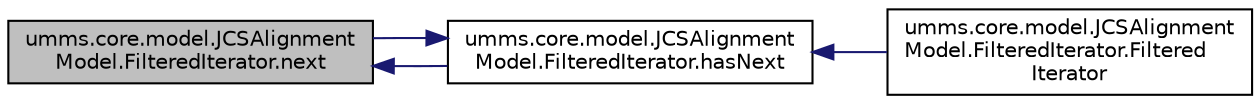 digraph "umms.core.model.JCSAlignmentModel.FilteredIterator.next"
{
  edge [fontname="Helvetica",fontsize="10",labelfontname="Helvetica",labelfontsize="10"];
  node [fontname="Helvetica",fontsize="10",shape=record];
  rankdir="LR";
  Node1 [label="umms.core.model.JCSAlignment\lModel.FilteredIterator.next",height=0.2,width=0.4,color="black", fillcolor="grey75", style="filled" fontcolor="black"];
  Node1 -> Node2 [dir="back",color="midnightblue",fontsize="10",style="solid"];
  Node2 [label="umms.core.model.JCSAlignment\lModel.FilteredIterator.hasNext",height=0.2,width=0.4,color="black", fillcolor="white", style="filled",URL="$classumms_1_1core_1_1model_1_1_j_c_s_alignment_model_1_1_filtered_iterator.html#ac7b5d4d17b77a32c444767fd37397388"];
  Node2 -> Node3 [dir="back",color="midnightblue",fontsize="10",style="solid"];
  Node3 [label="umms.core.model.JCSAlignment\lModel.FilteredIterator.Filtered\lIterator",height=0.2,width=0.4,color="black", fillcolor="white", style="filled",URL="$classumms_1_1core_1_1model_1_1_j_c_s_alignment_model_1_1_filtered_iterator.html#a2a026e7435d7f4241b11b4b48a2c0490"];
  Node2 -> Node1 [dir="back",color="midnightblue",fontsize="10",style="solid"];
}

